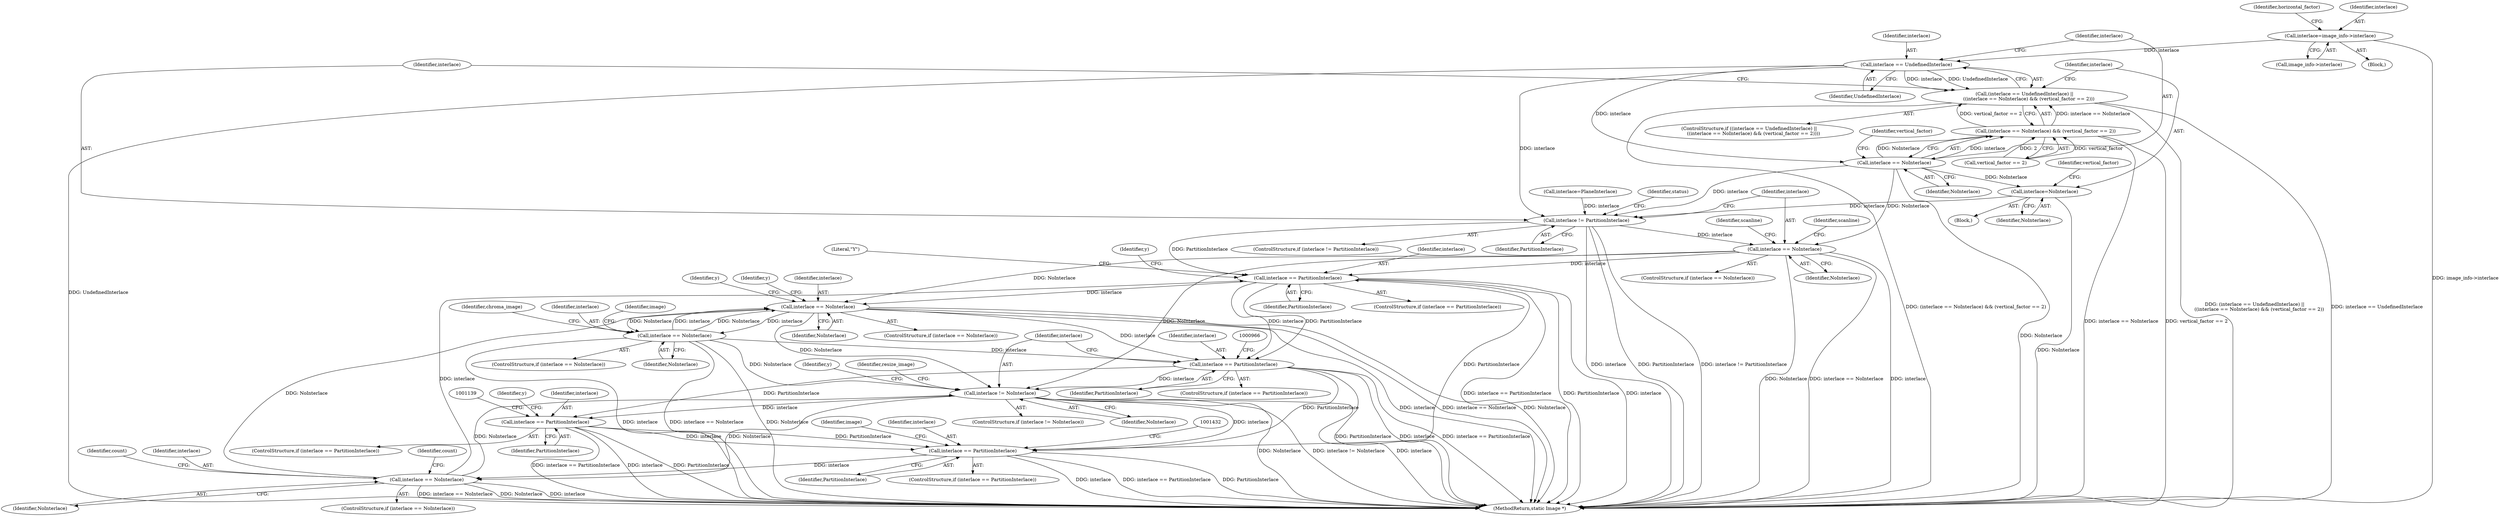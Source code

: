 digraph "0_ImageMagick_ef8f40689ac452398026c07da41656a7c87e4683@pointer" {
"1000218" [label="(Call,interlace=image_info->interlace)"];
"1000292" [label="(Call,interlace == UndefinedInterlace)"];
"1000291" [label="(Call,(interlace == UndefinedInterlace) ||\n      ((interlace == NoInterlace) && (vertical_factor == 2)))"];
"1000296" [label="(Call,interlace == NoInterlace)"];
"1000295" [label="(Call,(interlace == NoInterlace) && (vertical_factor == 2))"];
"1000303" [label="(Call,interlace=NoInterlace)"];
"1000314" [label="(Call,interlace != PartitionInterlace)"];
"1000356" [label="(Call,interlace == NoInterlace)"];
"1000494" [label="(Call,interlace == PartitionInterlace)"];
"1000545" [label="(Call,interlace == NoInterlace)"];
"1000925" [label="(Call,interlace == NoInterlace)"];
"1000961" [label="(Call,interlace == PartitionInterlace)"];
"1001001" [label="(Call,interlace != NoInterlace)"];
"1001134" [label="(Call,interlace == PartitionInterlace)"];
"1001428" [label="(Call,interlace == PartitionInterlace)"];
"1001477" [label="(Call,interlace == NoInterlace)"];
"1000960" [label="(ControlStructure,if (interlace == PartitionInterlace))"];
"1000224" [label="(Identifier,horizontal_factor)"];
"1000310" [label="(Call,interlace=PlaneInterlace)"];
"1000112" [label="(Block,)"];
"1001001" [label="(Call,interlace != NoInterlace)"];
"1001002" [label="(Identifier,interlace)"];
"1001477" [label="(Call,interlace == NoInterlace)"];
"1000547" [label="(Identifier,NoInterlace)"];
"1001003" [label="(Identifier,NoInterlace)"];
"1000290" [label="(ControlStructure,if ((interlace == UndefinedInterlace) ||\n      ((interlace == NoInterlace) && (vertical_factor == 2))))"];
"1000552" [label="(Identifier,y)"];
"1000931" [label="(Identifier,chroma_image)"];
"1001481" [label="(Identifier,count)"];
"1001294" [label="(Identifier,resize_image)"];
"1000218" [label="(Call,interlace=image_info->interlace)"];
"1000358" [label="(Identifier,NoInterlace)"];
"1000925" [label="(Call,interlace == NoInterlace)"];
"1001007" [label="(Identifier,y)"];
"1001133" [label="(ControlStructure,if (interlace == PartitionInterlace))"];
"1001444" [label="(Identifier,image)"];
"1000801" [label="(Identifier,y)"];
"1000298" [label="(Identifier,NoInterlace)"];
"1001478" [label="(Identifier,interlace)"];
"1000297" [label="(Identifier,interlace)"];
"1000496" [label="(Identifier,PartitionInterlace)"];
"1001000" [label="(ControlStructure,if (interlace != NoInterlace))"];
"1000493" [label="(ControlStructure,if (interlace == PartitionInterlace))"];
"1000303" [label="(Call,interlace=NoInterlace)"];
"1001479" [label="(Identifier,NoInterlace)"];
"1000296" [label="(Call,interlace == NoInterlace)"];
"1001579" [label="(MethodReturn,static Image *)"];
"1000924" [label="(ControlStructure,if (interlace == NoInterlace))"];
"1000531" [label="(Identifier,y)"];
"1000319" [label="(Identifier,status)"];
"1000308" [label="(Identifier,vertical_factor)"];
"1000315" [label="(Identifier,interlace)"];
"1000295" [label="(Call,(interlace == NoInterlace) && (vertical_factor == 2))"];
"1000360" [label="(Identifier,scanline)"];
"1000291" [label="(Call,(interlace == UndefinedInterlace) ||\n      ((interlace == NoInterlace) && (vertical_factor == 2)))"];
"1000219" [label="(Identifier,interlace)"];
"1000926" [label="(Identifier,interlace)"];
"1001136" [label="(Identifier,PartitionInterlace)"];
"1000495" [label="(Identifier,interlace)"];
"1001496" [label="(Identifier,count)"];
"1000545" [label="(Call,interlace == NoInterlace)"];
"1000494" [label="(Call,interlace == PartitionInterlace)"];
"1000357" [label="(Identifier,interlace)"];
"1001175" [label="(Identifier,y)"];
"1001427" [label="(ControlStructure,if (interlace == PartitionInterlace))"];
"1001429" [label="(Identifier,interlace)"];
"1000293" [label="(Identifier,interlace)"];
"1000546" [label="(Identifier,interlace)"];
"1001430" [label="(Identifier,PartitionInterlace)"];
"1000292" [label="(Call,interlace == UndefinedInterlace)"];
"1000499" [label="(Literal,\"Y\")"];
"1000962" [label="(Identifier,interlace)"];
"1000300" [label="(Identifier,vertical_factor)"];
"1001476" [label="(ControlStructure,if (interlace == NoInterlace))"];
"1000220" [label="(Call,image_info->interlace)"];
"1001428" [label="(Call,interlace == PartitionInterlace)"];
"1000544" [label="(ControlStructure,if (interlace == NoInterlace))"];
"1000304" [label="(Identifier,interlace)"];
"1000314" [label="(Call,interlace != PartitionInterlace)"];
"1001134" [label="(Call,interlace == PartitionInterlace)"];
"1000356" [label="(Call,interlace == NoInterlace)"];
"1000961" [label="(Call,interlace == PartitionInterlace)"];
"1000313" [label="(ControlStructure,if (interlace != PartitionInterlace))"];
"1000316" [label="(Identifier,PartitionInterlace)"];
"1000355" [label="(ControlStructure,if (interlace == NoInterlace))"];
"1000299" [label="(Call,vertical_factor == 2)"];
"1000302" [label="(Block,)"];
"1000294" [label="(Identifier,UndefinedInterlace)"];
"1000305" [label="(Identifier,NoInterlace)"];
"1000927" [label="(Identifier,NoInterlace)"];
"1000382" [label="(Identifier,scanline)"];
"1000938" [label="(Identifier,image)"];
"1000963" [label="(Identifier,PartitionInterlace)"];
"1001135" [label="(Identifier,interlace)"];
"1000218" -> "1000112"  [label="AST: "];
"1000218" -> "1000220"  [label="CFG: "];
"1000219" -> "1000218"  [label="AST: "];
"1000220" -> "1000218"  [label="AST: "];
"1000224" -> "1000218"  [label="CFG: "];
"1000218" -> "1001579"  [label="DDG: image_info->interlace"];
"1000218" -> "1000292"  [label="DDG: interlace"];
"1000292" -> "1000291"  [label="AST: "];
"1000292" -> "1000294"  [label="CFG: "];
"1000293" -> "1000292"  [label="AST: "];
"1000294" -> "1000292"  [label="AST: "];
"1000297" -> "1000292"  [label="CFG: "];
"1000291" -> "1000292"  [label="CFG: "];
"1000292" -> "1001579"  [label="DDG: UndefinedInterlace"];
"1000292" -> "1000291"  [label="DDG: interlace"];
"1000292" -> "1000291"  [label="DDG: UndefinedInterlace"];
"1000292" -> "1000296"  [label="DDG: interlace"];
"1000292" -> "1000314"  [label="DDG: interlace"];
"1000291" -> "1000290"  [label="AST: "];
"1000291" -> "1000295"  [label="CFG: "];
"1000295" -> "1000291"  [label="AST: "];
"1000304" -> "1000291"  [label="CFG: "];
"1000315" -> "1000291"  [label="CFG: "];
"1000291" -> "1001579"  [label="DDG: (interlace == UndefinedInterlace) ||\n      ((interlace == NoInterlace) && (vertical_factor == 2))"];
"1000291" -> "1001579"  [label="DDG: interlace == UndefinedInterlace"];
"1000291" -> "1001579"  [label="DDG: (interlace == NoInterlace) && (vertical_factor == 2)"];
"1000295" -> "1000291"  [label="DDG: interlace == NoInterlace"];
"1000295" -> "1000291"  [label="DDG: vertical_factor == 2"];
"1000296" -> "1000295"  [label="AST: "];
"1000296" -> "1000298"  [label="CFG: "];
"1000297" -> "1000296"  [label="AST: "];
"1000298" -> "1000296"  [label="AST: "];
"1000300" -> "1000296"  [label="CFG: "];
"1000295" -> "1000296"  [label="CFG: "];
"1000296" -> "1001579"  [label="DDG: NoInterlace"];
"1000296" -> "1000295"  [label="DDG: interlace"];
"1000296" -> "1000295"  [label="DDG: NoInterlace"];
"1000296" -> "1000303"  [label="DDG: NoInterlace"];
"1000296" -> "1000314"  [label="DDG: interlace"];
"1000296" -> "1000356"  [label="DDG: NoInterlace"];
"1000295" -> "1000299"  [label="CFG: "];
"1000299" -> "1000295"  [label="AST: "];
"1000295" -> "1001579"  [label="DDG: interlace == NoInterlace"];
"1000295" -> "1001579"  [label="DDG: vertical_factor == 2"];
"1000299" -> "1000295"  [label="DDG: vertical_factor"];
"1000299" -> "1000295"  [label="DDG: 2"];
"1000303" -> "1000302"  [label="AST: "];
"1000303" -> "1000305"  [label="CFG: "];
"1000304" -> "1000303"  [label="AST: "];
"1000305" -> "1000303"  [label="AST: "];
"1000308" -> "1000303"  [label="CFG: "];
"1000303" -> "1001579"  [label="DDG: NoInterlace"];
"1000303" -> "1000314"  [label="DDG: interlace"];
"1000314" -> "1000313"  [label="AST: "];
"1000314" -> "1000316"  [label="CFG: "];
"1000315" -> "1000314"  [label="AST: "];
"1000316" -> "1000314"  [label="AST: "];
"1000319" -> "1000314"  [label="CFG: "];
"1000357" -> "1000314"  [label="CFG: "];
"1000314" -> "1001579"  [label="DDG: interlace"];
"1000314" -> "1001579"  [label="DDG: PartitionInterlace"];
"1000314" -> "1001579"  [label="DDG: interlace != PartitionInterlace"];
"1000310" -> "1000314"  [label="DDG: interlace"];
"1000314" -> "1000356"  [label="DDG: interlace"];
"1000314" -> "1000494"  [label="DDG: PartitionInterlace"];
"1000356" -> "1000355"  [label="AST: "];
"1000356" -> "1000358"  [label="CFG: "];
"1000357" -> "1000356"  [label="AST: "];
"1000358" -> "1000356"  [label="AST: "];
"1000360" -> "1000356"  [label="CFG: "];
"1000382" -> "1000356"  [label="CFG: "];
"1000356" -> "1001579"  [label="DDG: interlace == NoInterlace"];
"1000356" -> "1001579"  [label="DDG: interlace"];
"1000356" -> "1001579"  [label="DDG: NoInterlace"];
"1000356" -> "1000494"  [label="DDG: interlace"];
"1000356" -> "1000545"  [label="DDG: NoInterlace"];
"1000356" -> "1001001"  [label="DDG: NoInterlace"];
"1000494" -> "1000493"  [label="AST: "];
"1000494" -> "1000496"  [label="CFG: "];
"1000495" -> "1000494"  [label="AST: "];
"1000496" -> "1000494"  [label="AST: "];
"1000499" -> "1000494"  [label="CFG: "];
"1000531" -> "1000494"  [label="CFG: "];
"1000494" -> "1001579"  [label="DDG: interlace == PartitionInterlace"];
"1000494" -> "1001579"  [label="DDG: PartitionInterlace"];
"1000494" -> "1001579"  [label="DDG: interlace"];
"1001477" -> "1000494"  [label="DDG: interlace"];
"1001428" -> "1000494"  [label="DDG: PartitionInterlace"];
"1000494" -> "1000545"  [label="DDG: interlace"];
"1000494" -> "1000961"  [label="DDG: interlace"];
"1000494" -> "1000961"  [label="DDG: PartitionInterlace"];
"1000545" -> "1000544"  [label="AST: "];
"1000545" -> "1000547"  [label="CFG: "];
"1000546" -> "1000545"  [label="AST: "];
"1000547" -> "1000545"  [label="AST: "];
"1000552" -> "1000545"  [label="CFG: "];
"1000801" -> "1000545"  [label="CFG: "];
"1000545" -> "1001579"  [label="DDG: interlace"];
"1000545" -> "1001579"  [label="DDG: interlace == NoInterlace"];
"1000545" -> "1001579"  [label="DDG: NoInterlace"];
"1000925" -> "1000545"  [label="DDG: interlace"];
"1000925" -> "1000545"  [label="DDG: NoInterlace"];
"1001477" -> "1000545"  [label="DDG: NoInterlace"];
"1000545" -> "1000925"  [label="DDG: interlace"];
"1000545" -> "1000925"  [label="DDG: NoInterlace"];
"1000545" -> "1000961"  [label="DDG: interlace"];
"1000545" -> "1001001"  [label="DDG: NoInterlace"];
"1000925" -> "1000924"  [label="AST: "];
"1000925" -> "1000927"  [label="CFG: "];
"1000926" -> "1000925"  [label="AST: "];
"1000927" -> "1000925"  [label="AST: "];
"1000931" -> "1000925"  [label="CFG: "];
"1000938" -> "1000925"  [label="CFG: "];
"1000925" -> "1001579"  [label="DDG: interlace"];
"1000925" -> "1001579"  [label="DDG: interlace == NoInterlace"];
"1000925" -> "1001579"  [label="DDG: NoInterlace"];
"1000925" -> "1000961"  [label="DDG: interlace"];
"1000925" -> "1001001"  [label="DDG: NoInterlace"];
"1000961" -> "1000960"  [label="AST: "];
"1000961" -> "1000963"  [label="CFG: "];
"1000962" -> "1000961"  [label="AST: "];
"1000963" -> "1000961"  [label="AST: "];
"1000966" -> "1000961"  [label="CFG: "];
"1001002" -> "1000961"  [label="CFG: "];
"1000961" -> "1001579"  [label="DDG: interlace"];
"1000961" -> "1001579"  [label="DDG: interlace == PartitionInterlace"];
"1000961" -> "1001579"  [label="DDG: PartitionInterlace"];
"1000961" -> "1001001"  [label="DDG: interlace"];
"1000961" -> "1001134"  [label="DDG: PartitionInterlace"];
"1000961" -> "1001428"  [label="DDG: PartitionInterlace"];
"1001001" -> "1001000"  [label="AST: "];
"1001001" -> "1001003"  [label="CFG: "];
"1001002" -> "1001001"  [label="AST: "];
"1001003" -> "1001001"  [label="AST: "];
"1001007" -> "1001001"  [label="CFG: "];
"1001294" -> "1001001"  [label="CFG: "];
"1001001" -> "1001579"  [label="DDG: NoInterlace"];
"1001001" -> "1001579"  [label="DDG: interlace != NoInterlace"];
"1001001" -> "1001579"  [label="DDG: interlace"];
"1001477" -> "1001001"  [label="DDG: NoInterlace"];
"1001001" -> "1001134"  [label="DDG: interlace"];
"1001001" -> "1001428"  [label="DDG: interlace"];
"1001001" -> "1001477"  [label="DDG: NoInterlace"];
"1001134" -> "1001133"  [label="AST: "];
"1001134" -> "1001136"  [label="CFG: "];
"1001135" -> "1001134"  [label="AST: "];
"1001136" -> "1001134"  [label="AST: "];
"1001139" -> "1001134"  [label="CFG: "];
"1001175" -> "1001134"  [label="CFG: "];
"1001134" -> "1001579"  [label="DDG: interlace == PartitionInterlace"];
"1001134" -> "1001579"  [label="DDG: interlace"];
"1001134" -> "1001579"  [label="DDG: PartitionInterlace"];
"1001134" -> "1001428"  [label="DDG: interlace"];
"1001134" -> "1001428"  [label="DDG: PartitionInterlace"];
"1001428" -> "1001427"  [label="AST: "];
"1001428" -> "1001430"  [label="CFG: "];
"1001429" -> "1001428"  [label="AST: "];
"1001430" -> "1001428"  [label="AST: "];
"1001432" -> "1001428"  [label="CFG: "];
"1001444" -> "1001428"  [label="CFG: "];
"1001428" -> "1001579"  [label="DDG: interlace"];
"1001428" -> "1001579"  [label="DDG: interlace == PartitionInterlace"];
"1001428" -> "1001579"  [label="DDG: PartitionInterlace"];
"1001428" -> "1001477"  [label="DDG: interlace"];
"1001477" -> "1001476"  [label="AST: "];
"1001477" -> "1001479"  [label="CFG: "];
"1001478" -> "1001477"  [label="AST: "];
"1001479" -> "1001477"  [label="AST: "];
"1001481" -> "1001477"  [label="CFG: "];
"1001496" -> "1001477"  [label="CFG: "];
"1001477" -> "1001579"  [label="DDG: interlace == NoInterlace"];
"1001477" -> "1001579"  [label="DDG: NoInterlace"];
"1001477" -> "1001579"  [label="DDG: interlace"];
}
